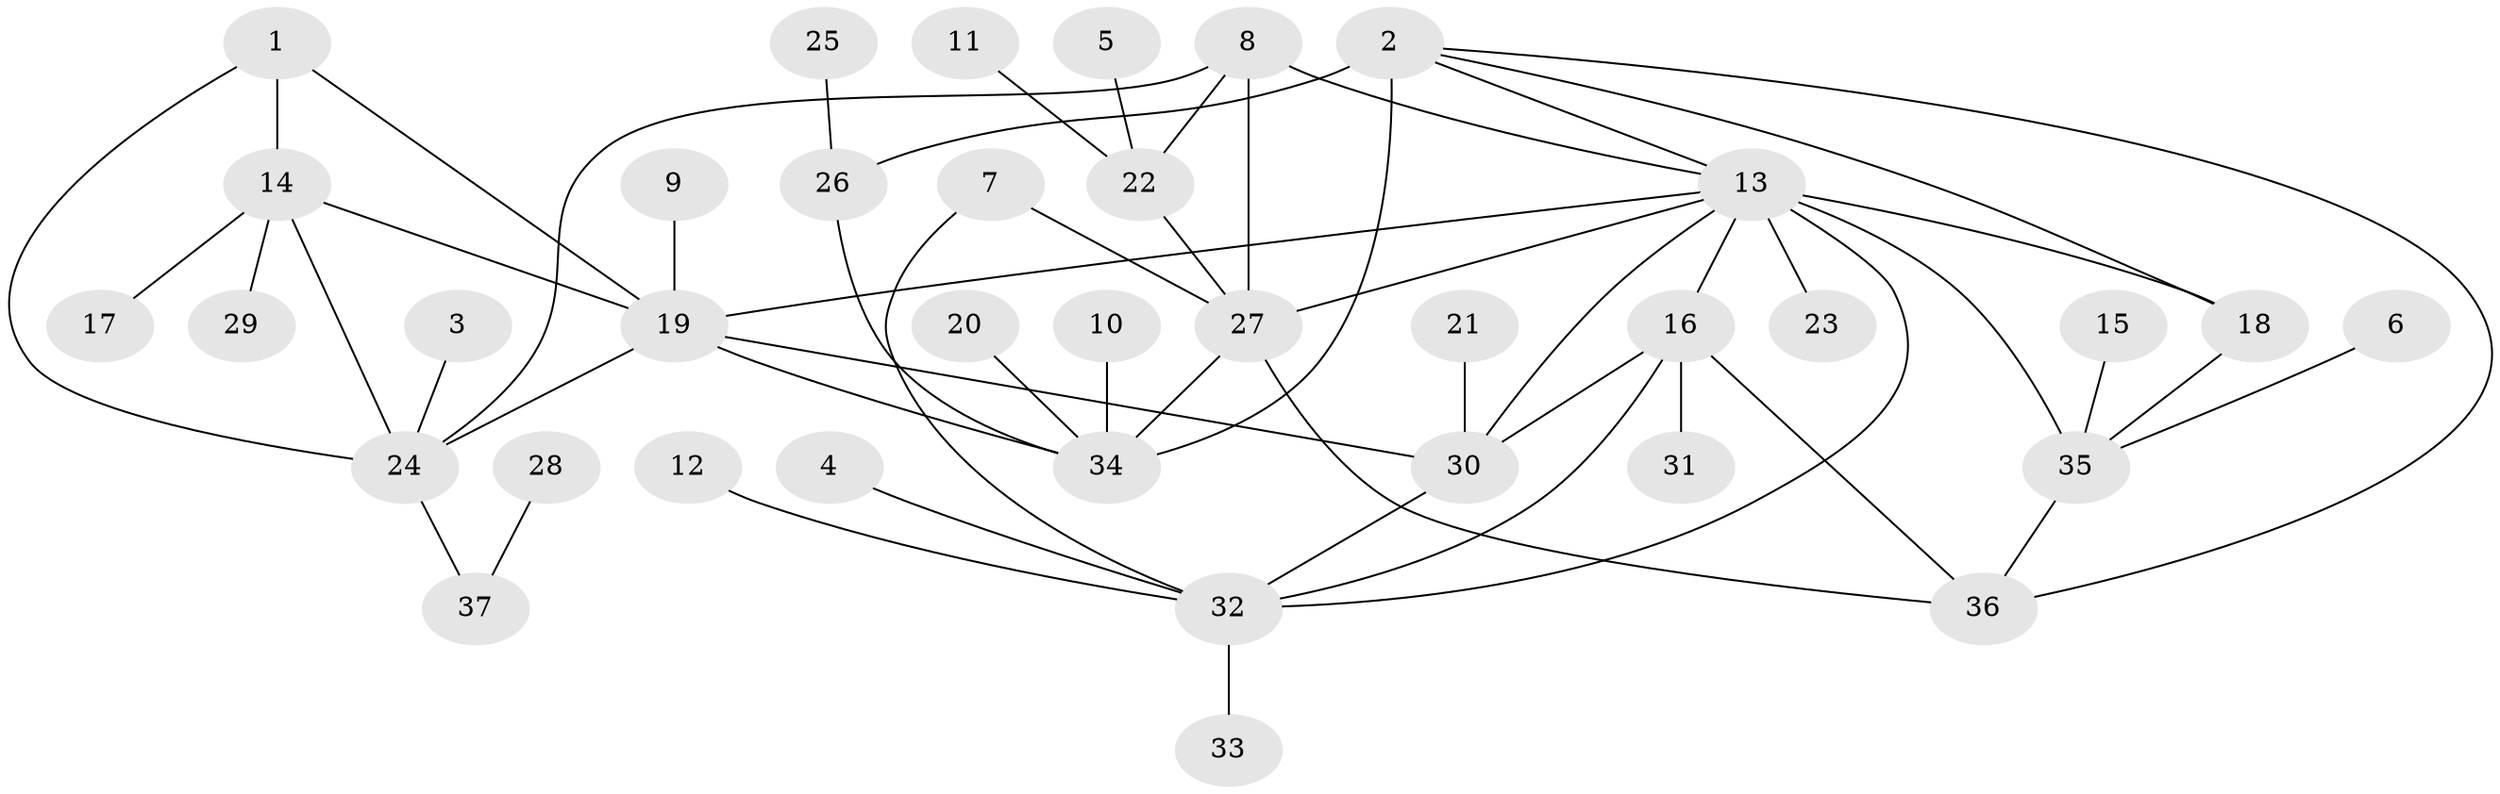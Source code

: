 // original degree distribution, {5: 0.023255813953488372, 6: 0.046511627906976744, 8: 0.023255813953488372, 4: 0.03488372093023256, 9: 0.046511627906976744, 7: 0.05813953488372093, 3: 0.05813953488372093, 1: 0.5813953488372093, 2: 0.12790697674418605}
// Generated by graph-tools (version 1.1) at 2025/37/03/04/25 23:37:41]
// undirected, 37 vertices, 55 edges
graph export_dot {
  node [color=gray90,style=filled];
  1;
  2;
  3;
  4;
  5;
  6;
  7;
  8;
  9;
  10;
  11;
  12;
  13;
  14;
  15;
  16;
  17;
  18;
  19;
  20;
  21;
  22;
  23;
  24;
  25;
  26;
  27;
  28;
  29;
  30;
  31;
  32;
  33;
  34;
  35;
  36;
  37;
  1 -- 14 [weight=1.0];
  1 -- 19 [weight=1.0];
  1 -- 24 [weight=1.0];
  2 -- 13 [weight=1.0];
  2 -- 18 [weight=1.0];
  2 -- 26 [weight=2.0];
  2 -- 34 [weight=2.0];
  2 -- 36 [weight=1.0];
  3 -- 24 [weight=1.0];
  4 -- 32 [weight=1.0];
  5 -- 22 [weight=1.0];
  6 -- 35 [weight=1.0];
  7 -- 27 [weight=1.0];
  7 -- 32 [weight=1.0];
  8 -- 13 [weight=1.0];
  8 -- 22 [weight=2.0];
  8 -- 24 [weight=1.0];
  8 -- 27 [weight=2.0];
  9 -- 19 [weight=1.0];
  10 -- 34 [weight=1.0];
  11 -- 22 [weight=1.0];
  12 -- 32 [weight=1.0];
  13 -- 16 [weight=1.0];
  13 -- 18 [weight=2.0];
  13 -- 19 [weight=1.0];
  13 -- 23 [weight=1.0];
  13 -- 27 [weight=1.0];
  13 -- 30 [weight=1.0];
  13 -- 32 [weight=1.0];
  13 -- 35 [weight=2.0];
  14 -- 17 [weight=1.0];
  14 -- 19 [weight=1.0];
  14 -- 24 [weight=1.0];
  14 -- 29 [weight=1.0];
  15 -- 35 [weight=1.0];
  16 -- 30 [weight=1.0];
  16 -- 31 [weight=1.0];
  16 -- 32 [weight=1.0];
  16 -- 36 [weight=1.0];
  18 -- 35 [weight=1.0];
  19 -- 24 [weight=1.0];
  19 -- 30 [weight=1.0];
  19 -- 34 [weight=1.0];
  20 -- 34 [weight=1.0];
  21 -- 30 [weight=1.0];
  22 -- 27 [weight=1.0];
  24 -- 37 [weight=1.0];
  25 -- 26 [weight=1.0];
  26 -- 34 [weight=1.0];
  27 -- 34 [weight=1.0];
  27 -- 36 [weight=1.0];
  28 -- 37 [weight=1.0];
  30 -- 32 [weight=1.0];
  32 -- 33 [weight=1.0];
  35 -- 36 [weight=1.0];
}
